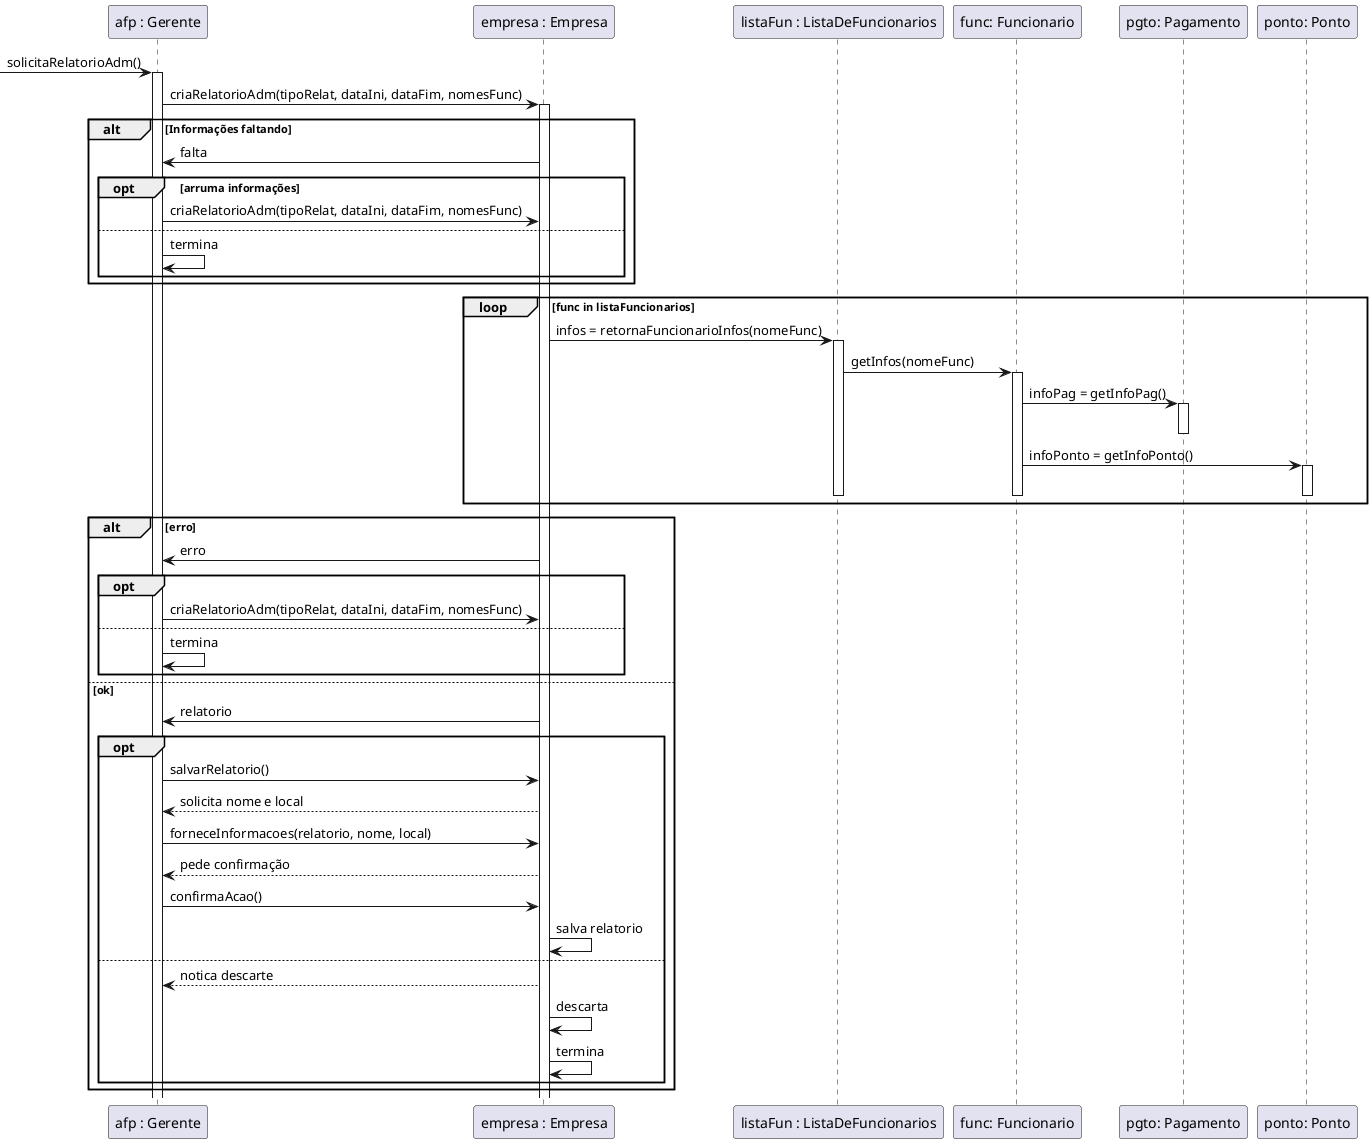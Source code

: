@startuml
Participant "afp : Gerente" as AFP
Participant "empresa : Empresa" as empresa
Participant "listaFun : ListaDeFuncionarios" as listaFuncionarios
Participant "func: Funcionario" as funcionario
Participant "pgto: Pagamento" as pagamento
Participant "ponto: Ponto" as ponto

-> AFP : solicitaRelatorioAdm()
activate AFP
AFP -> empresa : criaRelatorioAdm(tipoRelat, dataIni, dataFim, nomesFunc)
activate empresa
alt Informações faltando
    empresa -> AFP : falta
    opt arruma informações
        AFP -> empresa : criaRelatorioAdm(tipoRelat, dataIni, dataFim, nomesFunc)
    else
        AFP -> AFP : termina
    end
end

loop func in listaFuncionarios
empresa -> listaFuncionarios : infos = retornaFuncionarioInfos(nomeFunc)

activate  listaFuncionarios 
listaFuncionarios -> funcionario : getInfos(nomeFunc)
activate funcionario
funcionario -> pagamento : infoPag = getInfoPag()
activate pagamento
deactivate pagamento

funcionario -> ponto : infoPonto = getInfoPonto()
activate ponto
deactivate ponto
deactivate funcionario
deactivate  listaFuncionarios

end
alt erro
    empresa -> AFP : erro
    opt
        AFP -> empresa : criaRelatorioAdm(tipoRelat, dataIni, dataFim, nomesFunc)
    else
        AFP -> AFP : termina
    end
else ok 
    empresa -> AFP : relatorio
    opt
        AFP -> empresa : salvarRelatorio()
        AFP <-- empresa : solicita nome e local
        AFP -> empresa : forneceInformacoes(relatorio, nome, local)
        AFP <-- empresa : pede confirmação
        AFP -> empresa : confirmaAcao()
        empresa -> empresa: salva relatorio
    else
        AFP <-- empresa : notica descarte
        empresa -> empresa : descarta
        empresa -> empresa : termina
    end
end